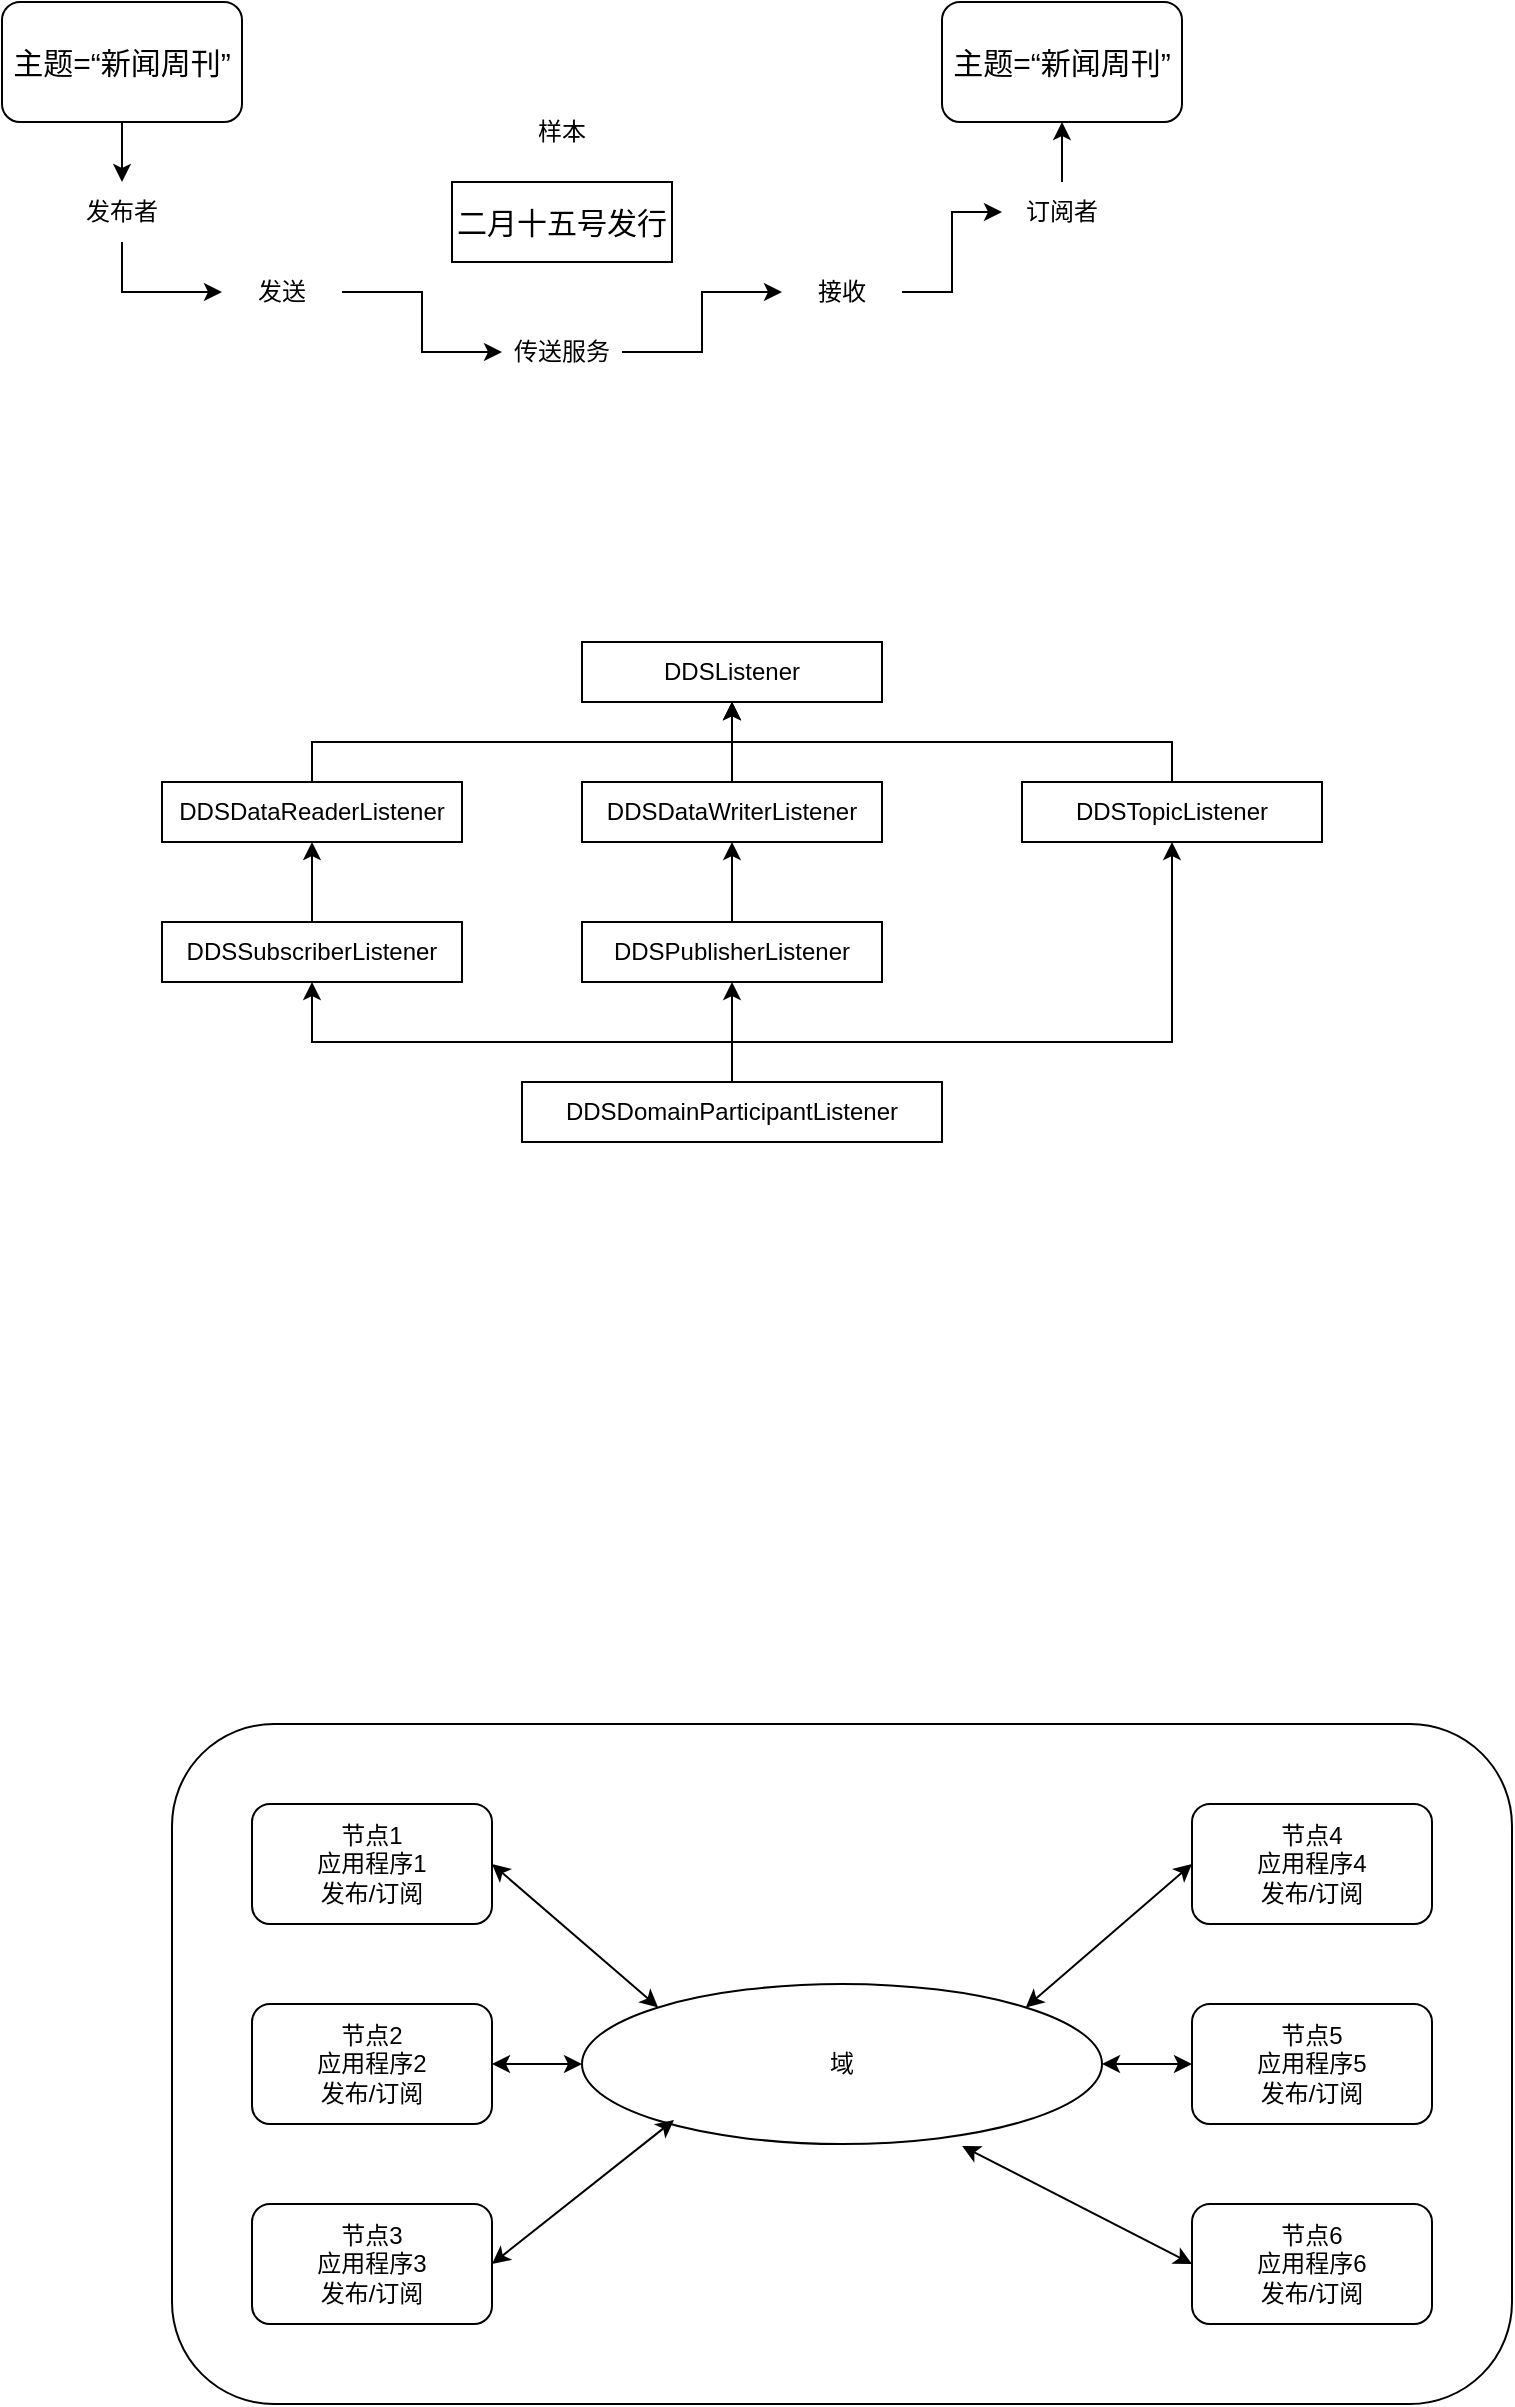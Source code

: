 <mxfile version="24.7.4">
  <diagram name="第 1 页" id="h0Tsf_y2I5eOICODaWGw">
    <mxGraphModel dx="973" dy="651" grid="1" gridSize="10" guides="1" tooltips="1" connect="1" arrows="1" fold="1" page="1" pageScale="1" pageWidth="827" pageHeight="1169" math="0" shadow="0">
      <root>
        <mxCell id="0" />
        <mxCell id="1" parent="0" />
        <mxCell id="Jha-7MRa9XyqWc7Kg4mU-49" value="" style="rounded=1;whiteSpace=wrap;html=1;" vertex="1" parent="1">
          <mxGeometry x="95" y="991" width="670" height="340" as="geometry" />
        </mxCell>
        <mxCell id="Jha-7MRa9XyqWc7Kg4mU-14" style="edgeStyle=orthogonalEdgeStyle;rounded=0;orthogonalLoop=1;jettySize=auto;html=1;" edge="1" parent="1" source="Jha-7MRa9XyqWc7Kg4mU-1" target="Jha-7MRa9XyqWc7Kg4mU-4">
          <mxGeometry relative="1" as="geometry" />
        </mxCell>
        <mxCell id="Jha-7MRa9XyqWc7Kg4mU-1" value="主题=“新闻周刊”" style="rounded=1;whiteSpace=wrap;html=1;fontSize=15;" vertex="1" parent="1">
          <mxGeometry x="10" y="130" width="120" height="60" as="geometry" />
        </mxCell>
        <mxCell id="Jha-7MRa9XyqWc7Kg4mU-2" value="主题=“新闻周刊”" style="rounded=1;whiteSpace=wrap;html=1;fontSize=15;" vertex="1" parent="1">
          <mxGeometry x="480" y="130" width="120" height="60" as="geometry" />
        </mxCell>
        <mxCell id="Jha-7MRa9XyqWc7Kg4mU-3" value="二月十五号发行" style="rounded=0;whiteSpace=wrap;html=1;fontSize=15;" vertex="1" parent="1">
          <mxGeometry x="235" y="220" width="110" height="40" as="geometry" />
        </mxCell>
        <mxCell id="Jha-7MRa9XyqWc7Kg4mU-15" style="edgeStyle=orthogonalEdgeStyle;rounded=0;orthogonalLoop=1;jettySize=auto;html=1;exitX=0.5;exitY=1;exitDx=0;exitDy=0;entryX=0;entryY=0.5;entryDx=0;entryDy=0;" edge="1" parent="1" source="Jha-7MRa9XyqWc7Kg4mU-4" target="Jha-7MRa9XyqWc7Kg4mU-5">
          <mxGeometry relative="1" as="geometry" />
        </mxCell>
        <mxCell id="Jha-7MRa9XyqWc7Kg4mU-4" value="发布者" style="text;html=1;align=center;verticalAlign=middle;whiteSpace=wrap;rounded=0;" vertex="1" parent="1">
          <mxGeometry x="40" y="220" width="60" height="30" as="geometry" />
        </mxCell>
        <mxCell id="Jha-7MRa9XyqWc7Kg4mU-16" style="edgeStyle=orthogonalEdgeStyle;rounded=0;orthogonalLoop=1;jettySize=auto;html=1;entryX=0;entryY=0.5;entryDx=0;entryDy=0;" edge="1" parent="1" source="Jha-7MRa9XyqWc7Kg4mU-5" target="Jha-7MRa9XyqWc7Kg4mU-6">
          <mxGeometry relative="1" as="geometry" />
        </mxCell>
        <mxCell id="Jha-7MRa9XyqWc7Kg4mU-5" value="发送" style="text;html=1;align=center;verticalAlign=middle;whiteSpace=wrap;rounded=0;" vertex="1" parent="1">
          <mxGeometry x="120" y="260" width="60" height="30" as="geometry" />
        </mxCell>
        <mxCell id="Jha-7MRa9XyqWc7Kg4mU-17" style="edgeStyle=orthogonalEdgeStyle;rounded=0;orthogonalLoop=1;jettySize=auto;html=1;exitX=1;exitY=0.5;exitDx=0;exitDy=0;entryX=0;entryY=0.5;entryDx=0;entryDy=0;" edge="1" parent="1" source="Jha-7MRa9XyqWc7Kg4mU-6" target="Jha-7MRa9XyqWc7Kg4mU-7">
          <mxGeometry relative="1" as="geometry" />
        </mxCell>
        <mxCell id="Jha-7MRa9XyqWc7Kg4mU-6" value="传送服务" style="text;html=1;align=center;verticalAlign=middle;whiteSpace=wrap;rounded=0;" vertex="1" parent="1">
          <mxGeometry x="260" y="290" width="60" height="30" as="geometry" />
        </mxCell>
        <mxCell id="Jha-7MRa9XyqWc7Kg4mU-18" style="edgeStyle=orthogonalEdgeStyle;rounded=0;orthogonalLoop=1;jettySize=auto;html=1;entryX=0;entryY=0.5;entryDx=0;entryDy=0;" edge="1" parent="1" source="Jha-7MRa9XyqWc7Kg4mU-7" target="Jha-7MRa9XyqWc7Kg4mU-8">
          <mxGeometry relative="1" as="geometry" />
        </mxCell>
        <mxCell id="Jha-7MRa9XyqWc7Kg4mU-7" value="接收" style="text;html=1;align=center;verticalAlign=middle;whiteSpace=wrap;rounded=0;" vertex="1" parent="1">
          <mxGeometry x="400" y="260" width="60" height="30" as="geometry" />
        </mxCell>
        <mxCell id="Jha-7MRa9XyqWc7Kg4mU-20" style="edgeStyle=orthogonalEdgeStyle;rounded=0;orthogonalLoop=1;jettySize=auto;html=1;entryX=0.5;entryY=1;entryDx=0;entryDy=0;" edge="1" parent="1" source="Jha-7MRa9XyqWc7Kg4mU-8" target="Jha-7MRa9XyqWc7Kg4mU-2">
          <mxGeometry relative="1" as="geometry" />
        </mxCell>
        <mxCell id="Jha-7MRa9XyqWc7Kg4mU-8" value="订阅者" style="text;html=1;align=center;verticalAlign=middle;whiteSpace=wrap;rounded=0;" vertex="1" parent="1">
          <mxGeometry x="510" y="220" width="60" height="30" as="geometry" />
        </mxCell>
        <mxCell id="Jha-7MRa9XyqWc7Kg4mU-21" value="样本" style="text;html=1;align=center;verticalAlign=middle;whiteSpace=wrap;rounded=0;" vertex="1" parent="1">
          <mxGeometry x="260" y="180" width="60" height="30" as="geometry" />
        </mxCell>
        <mxCell id="Jha-7MRa9XyqWc7Kg4mU-23" value="DDSListener" style="rounded=0;whiteSpace=wrap;html=1;" vertex="1" parent="1">
          <mxGeometry x="300" y="450" width="150" height="30" as="geometry" />
        </mxCell>
        <mxCell id="Jha-7MRa9XyqWc7Kg4mU-38" style="edgeStyle=orthogonalEdgeStyle;rounded=0;orthogonalLoop=1;jettySize=auto;html=1;exitX=0.5;exitY=0;exitDx=0;exitDy=0;" edge="1" parent="1" source="Jha-7MRa9XyqWc7Kg4mU-25" target="Jha-7MRa9XyqWc7Kg4mU-23">
          <mxGeometry relative="1" as="geometry" />
        </mxCell>
        <mxCell id="Jha-7MRa9XyqWc7Kg4mU-25" value="DDSDataReaderListener" style="rounded=0;whiteSpace=wrap;html=1;" vertex="1" parent="1">
          <mxGeometry x="90" y="520" width="150" height="30" as="geometry" />
        </mxCell>
        <mxCell id="Jha-7MRa9XyqWc7Kg4mU-39" style="edgeStyle=orthogonalEdgeStyle;rounded=0;orthogonalLoop=1;jettySize=auto;html=1;" edge="1" parent="1" source="Jha-7MRa9XyqWc7Kg4mU-26" target="Jha-7MRa9XyqWc7Kg4mU-23">
          <mxGeometry relative="1" as="geometry" />
        </mxCell>
        <mxCell id="Jha-7MRa9XyqWc7Kg4mU-26" value="DDSDataWriterListener" style="rounded=0;whiteSpace=wrap;html=1;" vertex="1" parent="1">
          <mxGeometry x="300" y="520" width="150" height="30" as="geometry" />
        </mxCell>
        <mxCell id="Jha-7MRa9XyqWc7Kg4mU-41" style="edgeStyle=orthogonalEdgeStyle;rounded=0;orthogonalLoop=1;jettySize=auto;html=1;entryX=0.5;entryY=1;entryDx=0;entryDy=0;" edge="1" parent="1" source="Jha-7MRa9XyqWc7Kg4mU-27" target="Jha-7MRa9XyqWc7Kg4mU-23">
          <mxGeometry relative="1" as="geometry">
            <Array as="points">
              <mxPoint x="595" y="500" />
              <mxPoint x="375" y="500" />
            </Array>
          </mxGeometry>
        </mxCell>
        <mxCell id="Jha-7MRa9XyqWc7Kg4mU-27" value="DDSTopicListener" style="rounded=0;whiteSpace=wrap;html=1;" vertex="1" parent="1">
          <mxGeometry x="520" y="520" width="150" height="30" as="geometry" />
        </mxCell>
        <mxCell id="Jha-7MRa9XyqWc7Kg4mU-36" style="edgeStyle=orthogonalEdgeStyle;rounded=0;orthogonalLoop=1;jettySize=auto;html=1;exitX=0.5;exitY=0;exitDx=0;exitDy=0;entryX=0.5;entryY=1;entryDx=0;entryDy=0;" edge="1" parent="1" source="Jha-7MRa9XyqWc7Kg4mU-28" target="Jha-7MRa9XyqWc7Kg4mU-25">
          <mxGeometry relative="1" as="geometry" />
        </mxCell>
        <mxCell id="Jha-7MRa9XyqWc7Kg4mU-28" value="DDSSubscriberListener" style="rounded=0;whiteSpace=wrap;html=1;" vertex="1" parent="1">
          <mxGeometry x="90" y="590" width="150" height="30" as="geometry" />
        </mxCell>
        <mxCell id="Jha-7MRa9XyqWc7Kg4mU-37" style="edgeStyle=orthogonalEdgeStyle;rounded=0;orthogonalLoop=1;jettySize=auto;html=1;exitX=0.5;exitY=0;exitDx=0;exitDy=0;entryX=0.5;entryY=1;entryDx=0;entryDy=0;" edge="1" parent="1" source="Jha-7MRa9XyqWc7Kg4mU-29" target="Jha-7MRa9XyqWc7Kg4mU-26">
          <mxGeometry relative="1" as="geometry" />
        </mxCell>
        <mxCell id="Jha-7MRa9XyqWc7Kg4mU-29" value="DDSPublisherListener" style="rounded=0;whiteSpace=wrap;html=1;" vertex="1" parent="1">
          <mxGeometry x="300" y="590" width="150" height="30" as="geometry" />
        </mxCell>
        <mxCell id="Jha-7MRa9XyqWc7Kg4mU-32" style="edgeStyle=orthogonalEdgeStyle;rounded=0;orthogonalLoop=1;jettySize=auto;html=1;exitX=0.5;exitY=0;exitDx=0;exitDy=0;entryX=0.5;entryY=1;entryDx=0;entryDy=0;" edge="1" parent="1" source="Jha-7MRa9XyqWc7Kg4mU-30" target="Jha-7MRa9XyqWc7Kg4mU-29">
          <mxGeometry relative="1" as="geometry">
            <Array as="points">
              <mxPoint x="375" y="650" />
              <mxPoint x="375" y="650" />
            </Array>
          </mxGeometry>
        </mxCell>
        <mxCell id="Jha-7MRa9XyqWc7Kg4mU-34" style="edgeStyle=orthogonalEdgeStyle;rounded=0;orthogonalLoop=1;jettySize=auto;html=1;entryX=0.5;entryY=1;entryDx=0;entryDy=0;" edge="1" parent="1" source="Jha-7MRa9XyqWc7Kg4mU-30" target="Jha-7MRa9XyqWc7Kg4mU-28">
          <mxGeometry relative="1" as="geometry">
            <Array as="points">
              <mxPoint x="375" y="650" />
              <mxPoint x="165" y="650" />
            </Array>
          </mxGeometry>
        </mxCell>
        <mxCell id="Jha-7MRa9XyqWc7Kg4mU-35" style="edgeStyle=orthogonalEdgeStyle;rounded=0;orthogonalLoop=1;jettySize=auto;html=1;entryX=0.5;entryY=1;entryDx=0;entryDy=0;" edge="1" parent="1" source="Jha-7MRa9XyqWc7Kg4mU-30" target="Jha-7MRa9XyqWc7Kg4mU-27">
          <mxGeometry relative="1" as="geometry">
            <Array as="points">
              <mxPoint x="375" y="650" />
              <mxPoint x="595" y="650" />
            </Array>
          </mxGeometry>
        </mxCell>
        <mxCell id="Jha-7MRa9XyqWc7Kg4mU-30" value="DDSDomainParticipantListener" style="rounded=0;whiteSpace=wrap;html=1;" vertex="1" parent="1">
          <mxGeometry x="270" y="670" width="210" height="30" as="geometry" />
        </mxCell>
        <mxCell id="Jha-7MRa9XyqWc7Kg4mU-42" value="域" style="ellipse;whiteSpace=wrap;html=1;" vertex="1" parent="1">
          <mxGeometry x="300" y="1121" width="260" height="80" as="geometry" />
        </mxCell>
        <mxCell id="Jha-7MRa9XyqWc7Kg4mU-43" value="节点1&lt;div&gt;应用程序1&lt;/div&gt;&lt;div&gt;发布/订阅&lt;/div&gt;" style="rounded=1;whiteSpace=wrap;html=1;" vertex="1" parent="1">
          <mxGeometry x="135" y="1031" width="120" height="60" as="geometry" />
        </mxCell>
        <mxCell id="Jha-7MRa9XyqWc7Kg4mU-44" value="节点2&lt;div&gt;应用程序2&lt;/div&gt;&lt;div&gt;发布/订阅&lt;/div&gt;" style="rounded=1;whiteSpace=wrap;html=1;" vertex="1" parent="1">
          <mxGeometry x="135" y="1131" width="120" height="60" as="geometry" />
        </mxCell>
        <mxCell id="Jha-7MRa9XyqWc7Kg4mU-45" value="节点3&lt;div&gt;应用程序3&lt;/div&gt;&lt;div&gt;发布/订阅&lt;/div&gt;" style="rounded=1;whiteSpace=wrap;html=1;" vertex="1" parent="1">
          <mxGeometry x="135" y="1231" width="120" height="60" as="geometry" />
        </mxCell>
        <mxCell id="Jha-7MRa9XyqWc7Kg4mU-46" value="节点4&lt;div&gt;应用程序4&lt;/div&gt;&lt;div&gt;发布/订阅&lt;/div&gt;" style="rounded=1;whiteSpace=wrap;html=1;" vertex="1" parent="1">
          <mxGeometry x="605" y="1031" width="120" height="60" as="geometry" />
        </mxCell>
        <mxCell id="Jha-7MRa9XyqWc7Kg4mU-47" value="节点5&lt;div&gt;应用程序5&lt;/div&gt;&lt;div&gt;发布/订阅&lt;/div&gt;" style="rounded=1;whiteSpace=wrap;html=1;" vertex="1" parent="1">
          <mxGeometry x="605" y="1131" width="120" height="60" as="geometry" />
        </mxCell>
        <mxCell id="Jha-7MRa9XyqWc7Kg4mU-48" value="节点6&lt;div&gt;应用程序6&lt;/div&gt;&lt;div&gt;发布/订阅&lt;/div&gt;" style="rounded=1;whiteSpace=wrap;html=1;" vertex="1" parent="1">
          <mxGeometry x="605" y="1231" width="120" height="60" as="geometry" />
        </mxCell>
        <mxCell id="Jha-7MRa9XyqWc7Kg4mU-50" value="" style="endArrow=classic;startArrow=classic;html=1;rounded=0;entryX=0.731;entryY=1.013;entryDx=0;entryDy=0;entryPerimeter=0;exitX=0;exitY=0.5;exitDx=0;exitDy=0;" edge="1" parent="1" source="Jha-7MRa9XyqWc7Kg4mU-48" target="Jha-7MRa9XyqWc7Kg4mU-42">
          <mxGeometry width="50" height="50" relative="1" as="geometry">
            <mxPoint x="510" y="1261" as="sourcePoint" />
            <mxPoint x="560" y="1211" as="targetPoint" />
          </mxGeometry>
        </mxCell>
        <mxCell id="Jha-7MRa9XyqWc7Kg4mU-51" value="" style="endArrow=classic;startArrow=classic;html=1;rounded=0;exitX=1;exitY=0.5;exitDx=0;exitDy=0;entryX=0;entryY=0.5;entryDx=0;entryDy=0;" edge="1" parent="1" source="Jha-7MRa9XyqWc7Kg4mU-42" target="Jha-7MRa9XyqWc7Kg4mU-47">
          <mxGeometry width="50" height="50" relative="1" as="geometry">
            <mxPoint x="515" y="1051" as="sourcePoint" />
            <mxPoint x="565" y="1001" as="targetPoint" />
          </mxGeometry>
        </mxCell>
        <mxCell id="Jha-7MRa9XyqWc7Kg4mU-52" value="" style="endArrow=classic;startArrow=classic;html=1;rounded=0;exitX=1;exitY=0;exitDx=0;exitDy=0;entryX=0;entryY=0.5;entryDx=0;entryDy=0;" edge="1" parent="1" source="Jha-7MRa9XyqWc7Kg4mU-42" target="Jha-7MRa9XyqWc7Kg4mU-46">
          <mxGeometry width="50" height="50" relative="1" as="geometry">
            <mxPoint x="545" y="1041" as="sourcePoint" />
            <mxPoint x="595" y="991" as="targetPoint" />
          </mxGeometry>
        </mxCell>
        <mxCell id="Jha-7MRa9XyqWc7Kg4mU-53" value="" style="endArrow=classic;startArrow=classic;html=1;rounded=0;exitX=1;exitY=0.5;exitDx=0;exitDy=0;entryX=0.177;entryY=0.85;entryDx=0;entryDy=0;entryPerimeter=0;" edge="1" parent="1" source="Jha-7MRa9XyqWc7Kg4mU-45" target="Jha-7MRa9XyqWc7Kg4mU-42">
          <mxGeometry width="50" height="50" relative="1" as="geometry">
            <mxPoint x="275" y="1251" as="sourcePoint" />
            <mxPoint x="325" y="1201" as="targetPoint" />
          </mxGeometry>
        </mxCell>
        <mxCell id="Jha-7MRa9XyqWc7Kg4mU-54" value="" style="endArrow=classic;startArrow=classic;html=1;rounded=0;exitX=1;exitY=0.5;exitDx=0;exitDy=0;" edge="1" parent="1" source="Jha-7MRa9XyqWc7Kg4mU-44" target="Jha-7MRa9XyqWc7Kg4mU-42">
          <mxGeometry width="50" height="50" relative="1" as="geometry">
            <mxPoint x="365" y="1061" as="sourcePoint" />
            <mxPoint x="415" y="1011" as="targetPoint" />
          </mxGeometry>
        </mxCell>
        <mxCell id="Jha-7MRa9XyqWc7Kg4mU-55" value="" style="endArrow=classic;startArrow=classic;html=1;rounded=0;exitX=1;exitY=0.5;exitDx=0;exitDy=0;entryX=0;entryY=0;entryDx=0;entryDy=0;" edge="1" parent="1" source="Jha-7MRa9XyqWc7Kg4mU-43" target="Jha-7MRa9XyqWc7Kg4mU-42">
          <mxGeometry width="50" height="50" relative="1" as="geometry">
            <mxPoint x="295" y="1071" as="sourcePoint" />
            <mxPoint x="345" y="1021" as="targetPoint" />
          </mxGeometry>
        </mxCell>
      </root>
    </mxGraphModel>
  </diagram>
</mxfile>
